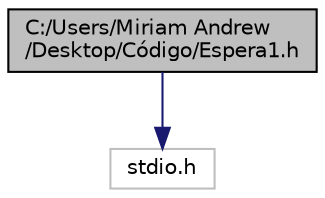 digraph "C:/Users/Miriam Andrew/Desktop/Código/Espera1.h"
{
 // LATEX_PDF_SIZE
  edge [fontname="Helvetica",fontsize="10",labelfontname="Helvetica",labelfontsize="10"];
  node [fontname="Helvetica",fontsize="10",shape=record];
  Node1 [label="C:/Users/Miriam Andrew\l/Desktop/Código/Espera1.h",height=0.2,width=0.4,color="black", fillcolor="grey75", style="filled", fontcolor="black",tooltip="Cabecera del fichero Linea.c."];
  Node1 -> Node2 [color="midnightblue",fontsize="10",style="solid",fontname="Helvetica"];
  Node2 [label="stdio.h",height=0.2,width=0.4,color="grey75", fillcolor="white", style="filled",tooltip=" "];
}

